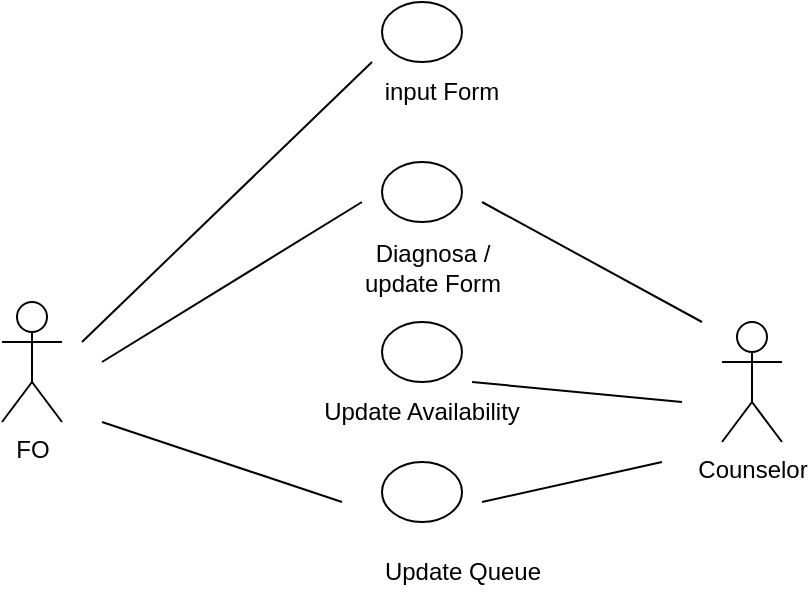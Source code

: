 <mxfile version="24.9.0">
  <diagram name="Page-1" id="BAXjvRoGpcB2P2ITC4am">
    <mxGraphModel dx="733" dy="390" grid="1" gridSize="10" guides="1" tooltips="1" connect="1" arrows="1" fold="1" page="1" pageScale="1" pageWidth="850" pageHeight="1100" math="0" shadow="0">
      <root>
        <mxCell id="0" />
        <mxCell id="1" parent="0" />
        <mxCell id="xlxWEBotKly0_xG8SC1q-1" value="FO" style="shape=umlActor;verticalLabelPosition=bottom;verticalAlign=top;html=1;outlineConnect=0;" parent="1" vertex="1">
          <mxGeometry x="170" y="180" width="30" height="60" as="geometry" />
        </mxCell>
        <mxCell id="xlxWEBotKly0_xG8SC1q-2" value="" style="ellipse;whiteSpace=wrap;html=1;" parent="1" vertex="1">
          <mxGeometry x="360" y="30" width="40" height="30" as="geometry" />
        </mxCell>
        <mxCell id="xlxWEBotKly0_xG8SC1q-4" value="input Form" style="text;html=1;strokeColor=none;fillColor=none;align=center;verticalAlign=middle;whiteSpace=wrap;rounded=0;" parent="1" vertex="1">
          <mxGeometry x="355" y="60" width="70" height="30" as="geometry" />
        </mxCell>
        <mxCell id="xlxWEBotKly0_xG8SC1q-5" value="" style="ellipse;whiteSpace=wrap;html=1;" parent="1" vertex="1">
          <mxGeometry x="360" y="190" width="40" height="30" as="geometry" />
        </mxCell>
        <mxCell id="xlxWEBotKly0_xG8SC1q-6" value="Update Availability" style="text;html=1;strokeColor=none;fillColor=none;align=center;verticalAlign=middle;whiteSpace=wrap;rounded=0;" parent="1" vertex="1">
          <mxGeometry x="330" y="220" width="100" height="30" as="geometry" />
        </mxCell>
        <mxCell id="xlxWEBotKly0_xG8SC1q-9" value="" style="ellipse;whiteSpace=wrap;html=1;" parent="1" vertex="1">
          <mxGeometry x="360" y="260" width="40" height="30" as="geometry" />
        </mxCell>
        <mxCell id="xlxWEBotKly0_xG8SC1q-10" value="Update Queue" style="text;html=1;strokeColor=none;fillColor=none;align=center;verticalAlign=middle;whiteSpace=wrap;rounded=0;" parent="1" vertex="1">
          <mxGeometry x="343" y="300" width="115" height="30" as="geometry" />
        </mxCell>
        <mxCell id="xlxWEBotKly0_xG8SC1q-11" value="" style="endArrow=none;html=1;rounded=0;entryX=0;entryY=0;entryDx=0;entryDy=0;" parent="1" target="xlxWEBotKly0_xG8SC1q-4" edge="1">
          <mxGeometry width="50" height="50" relative="1" as="geometry">
            <mxPoint x="210" y="200" as="sourcePoint" />
            <mxPoint x="360" y="40" as="targetPoint" />
          </mxGeometry>
        </mxCell>
        <mxCell id="xlxWEBotKly0_xG8SC1q-12" value="" style="endArrow=none;html=1;rounded=0;" parent="1" edge="1">
          <mxGeometry width="50" height="50" relative="1" as="geometry">
            <mxPoint x="220" y="210" as="sourcePoint" />
            <mxPoint x="350" y="130" as="targetPoint" />
          </mxGeometry>
        </mxCell>
        <mxCell id="xlxWEBotKly0_xG8SC1q-14" value="" style="endArrow=none;html=1;rounded=0;" parent="1" edge="1">
          <mxGeometry width="50" height="50" relative="1" as="geometry">
            <mxPoint x="220" y="240" as="sourcePoint" />
            <mxPoint x="340" y="280" as="targetPoint" />
          </mxGeometry>
        </mxCell>
        <mxCell id="xlxWEBotKly0_xG8SC1q-15" value="Counselor" style="shape=umlActor;verticalLabelPosition=bottom;verticalAlign=top;html=1;outlineConnect=0;" parent="1" vertex="1">
          <mxGeometry x="530" y="190" width="30" height="60" as="geometry" />
        </mxCell>
        <mxCell id="xlxWEBotKly0_xG8SC1q-16" value="" style="endArrow=none;html=1;rounded=0;" parent="1" edge="1">
          <mxGeometry width="50" height="50" relative="1" as="geometry">
            <mxPoint x="520" y="190" as="sourcePoint" />
            <mxPoint x="410" y="130" as="targetPoint" />
          </mxGeometry>
        </mxCell>
        <mxCell id="xlxWEBotKly0_xG8SC1q-18" value="" style="endArrow=none;html=1;rounded=0;" parent="1" edge="1">
          <mxGeometry width="50" height="50" relative="1" as="geometry">
            <mxPoint x="410" y="280" as="sourcePoint" />
            <mxPoint x="500" y="260" as="targetPoint" />
          </mxGeometry>
        </mxCell>
        <mxCell id="5mOoO94ddFcIiWokS0IT-1" value="" style="ellipse;whiteSpace=wrap;html=1;" vertex="1" parent="1">
          <mxGeometry x="360" y="110" width="40" height="30" as="geometry" />
        </mxCell>
        <mxCell id="5mOoO94ddFcIiWokS0IT-2" value="Diagnosa / update Form" style="text;html=1;strokeColor=none;fillColor=none;align=center;verticalAlign=middle;whiteSpace=wrap;rounded=0;" vertex="1" parent="1">
          <mxGeometry x="338" y="148" width="95" height="30" as="geometry" />
        </mxCell>
        <mxCell id="5mOoO94ddFcIiWokS0IT-4" value="" style="endArrow=none;html=1;rounded=0;entryX=0.75;entryY=0;entryDx=0;entryDy=0;" edge="1" parent="1" target="xlxWEBotKly0_xG8SC1q-6">
          <mxGeometry width="50" height="50" relative="1" as="geometry">
            <mxPoint x="510" y="230" as="sourcePoint" />
            <mxPoint x="430" y="110" as="targetPoint" />
          </mxGeometry>
        </mxCell>
      </root>
    </mxGraphModel>
  </diagram>
</mxfile>
